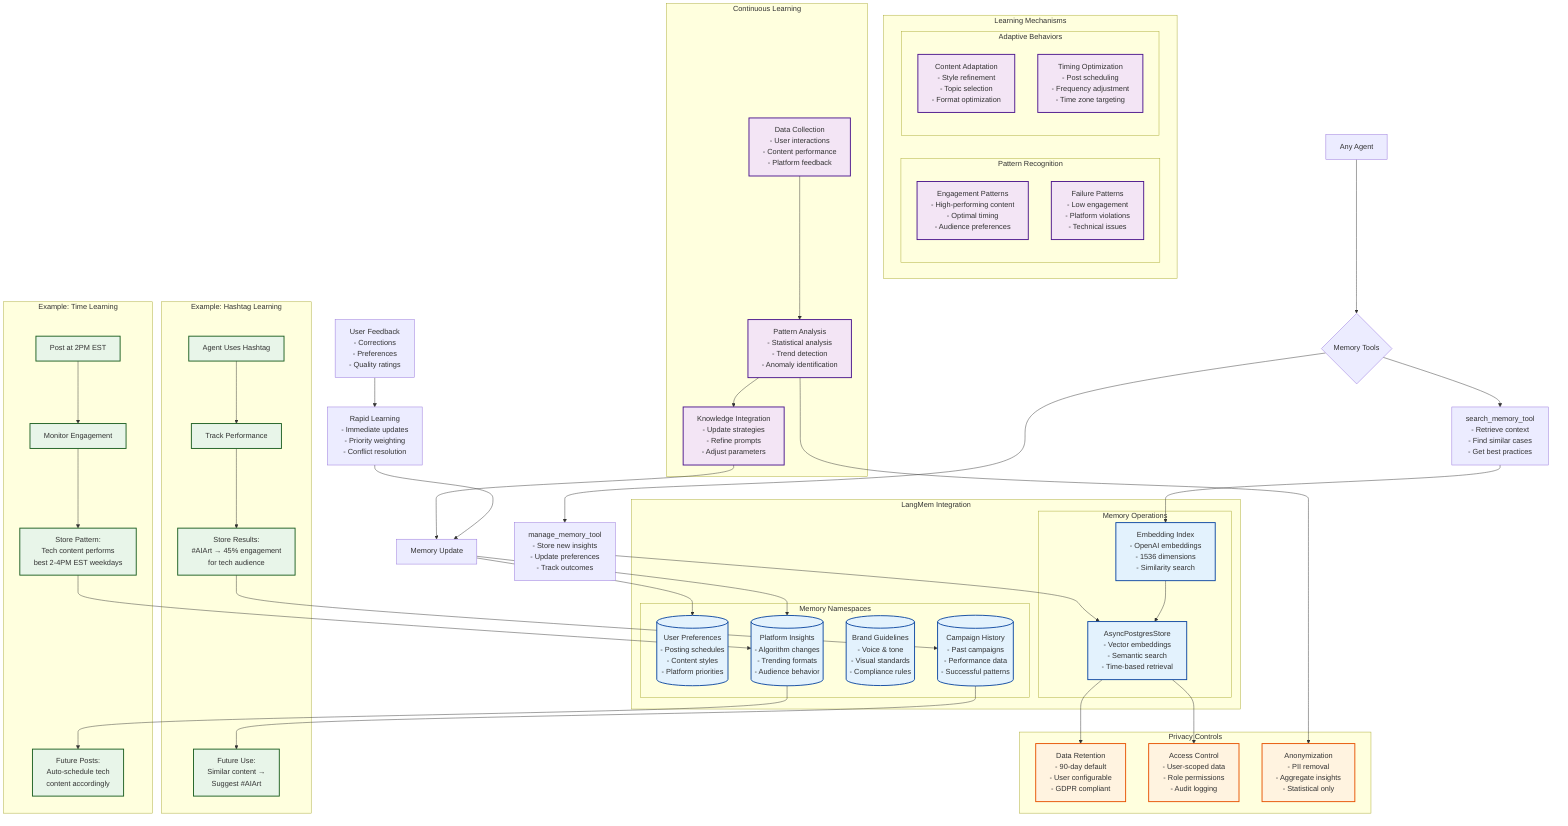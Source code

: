 flowchart TB
    %% Memory Architecture Overview
    subgraph LangMemIntegration ["LangMem Integration"]
        subgraph MemoryNamespaces ["Memory Namespaces"]
            UserPrefs[("User Preferences<br/>- Posting schedules<br/>- Content styles<br/>- Platform priorities")]
            CampaignHistory[("Campaign History<br/>- Past campaigns<br/>- Performance data<br/>- Successful patterns")]
            BrandGuidelines[("Brand Guidelines<br/>- Voice & tone<br/>- Visual standards<br/>- Compliance rules")]
            PlatformInsights[("Platform Insights<br/>- Algorithm changes<br/>- Trending formats<br/>- Audience behavior")]
        end

        subgraph MemoryOperations ["Memory Operations"]
            Store["AsyncPostgresStore<br/>- Vector embeddings<br/>- Semantic search<br/>- Time-based retrieval"]
            Index["Embedding Index<br/>- OpenAI embeddings<br/>- 1536 dimensions<br/>- Similarity search"]
        end
    end

    %% Learning Patterns
    subgraph LearningMechanisms ["Learning Mechanisms"]
        subgraph PatternRecognition ["Pattern Recognition"]
            EngagementPatterns["Engagement Patterns<br/>- High-performing content<br/>- Optimal timing<br/>- Audience preferences"]
            FailurePatterns["Failure Patterns<br/>- Low engagement<br/>- Platform violations<br/>- Technical issues"]
        end

        subgraph AdaptiveBehaviors ["Adaptive Behaviors"]
            ContentAdaptation["Content Adaptation<br/>- Style refinement<br/>- Topic selection<br/>- Format optimization"]
            TimingOptimization["Timing Optimization<br/>- Post scheduling<br/>- Frequency adjustment<br/>- Time zone targeting"]
        end
    end

    %% Memory Flow
    Agent["Any Agent"] --> MemoryTools{"Memory Tools"}
    MemoryTools --> ManageTool["manage_memory_tool<br/>- Store new insights<br/>- Update preferences<br/>- Track outcomes"]
    MemoryTools --> SearchTool["search_memory_tool<br/>- Retrieve context<br/>- Find similar cases<br/>- Get best practices"]

    ManageTool --> Store
    SearchTool --> Index
    Index --> Store

    %% Learning Pipeline
    subgraph ContinuousLearning ["Continuous Learning"]
        Collection["Data Collection<br/>- User interactions<br/>- Content performance<br/>- Platform feedback"]
        Analysis["Pattern Analysis<br/>- Statistical analysis<br/>- Trend detection<br/>- Anomaly identification"]
        Integration["Knowledge Integration<br/>- Update strategies<br/>- Refine prompts<br/>- Adjust parameters"]
    end

    Collection --> Analysis
    Analysis --> Integration
    Integration --> MemoryUpdate["Memory Update"]
    MemoryUpdate --> UserPrefs
    MemoryUpdate --> PlatformInsights

    %% Practical Examples
    subgraph HashtagExample ["Example: Hashtag Learning"]
        HashtagUse["Agent Uses Hashtag"]
        HashtagPerf["Track Performance"]
        HashtagStore["Store Results:<br/>#AIArt → 45% engagement<br/>for tech audience"]
        HashtagRetrieve["Future Use:<br/>Similar content →<br/>Suggest #AIArt"]

        HashtagUse --> HashtagPerf
        HashtagPerf --> HashtagStore
        HashtagStore --> CampaignHistory
        CampaignHistory --> HashtagRetrieve
    end

    subgraph TimeExample ["Example: Time Learning"]
        PostTime["Post at 2PM EST"]
        TimePerf["Monitor Engagement"]
        TimeStore["Store Pattern:<br/>Tech content performs<br/>best 2-4PM EST weekdays"]
        TimeRetrieve["Future Posts:<br/>Auto-schedule tech<br/>content accordingly"]

        PostTime --> TimePerf
        TimePerf --> TimeStore
        TimeStore --> PlatformInsights
        PlatformInsights --> TimeRetrieve
    end

    %% Privacy & Compliance
    subgraph PrivacyControls ["Privacy Controls"]
        DataRetention["Data Retention<br/>- 90-day default<br/>- User configurable<br/>- GDPR compliant"]
        AccessControl["Access Control<br/>- User-scoped data<br/>- Role permissions<br/>- Audit logging"]
        Anonymization["Anonymization<br/>- PII removal<br/>- Aggregate insights<br/>- Statistical only"]
    end

    Store --> DataRetention
    Store --> AccessControl
    Analysis --> Anonymization

    %% Feedback Integration
    UserFeedback["User Feedback<br/>- Corrections<br/>- Preferences<br/>- Quality ratings"] --> RapidLearning["Rapid Learning<br/>- Immediate updates<br/>- Priority weighting<br/>- Conflict resolution"]
    RapidLearning --> MemoryUpdate

    %% Styling
    classDef memoryStyle fill:#e3f2fd,stroke:#0d47a1,stroke-width:2px
    classDef learningStyle fill:#f3e5f5,stroke:#4a148c,stroke-width:2px
    classDef exampleStyle fill:#e8f5e9,stroke:#1b5e20,stroke-width:2px
    classDef privacyStyle fill:#fff3e0,stroke:#e65100,stroke-width:2px

    class UserPrefs,CampaignHistory,BrandGuidelines,PlatformInsights,Store,Index memoryStyle
    class EngagementPatterns,FailurePatterns,ContentAdaptation,TimingOptimization,Collection,Analysis,Integration learningStyle
    class HashtagUse,HashtagPerf,HashtagStore,HashtagRetrieve,PostTime,TimePerf,TimeStore,TimeRetrieve exampleStyle
    class DataRetention,AccessControl,Anonymization privacyStyle